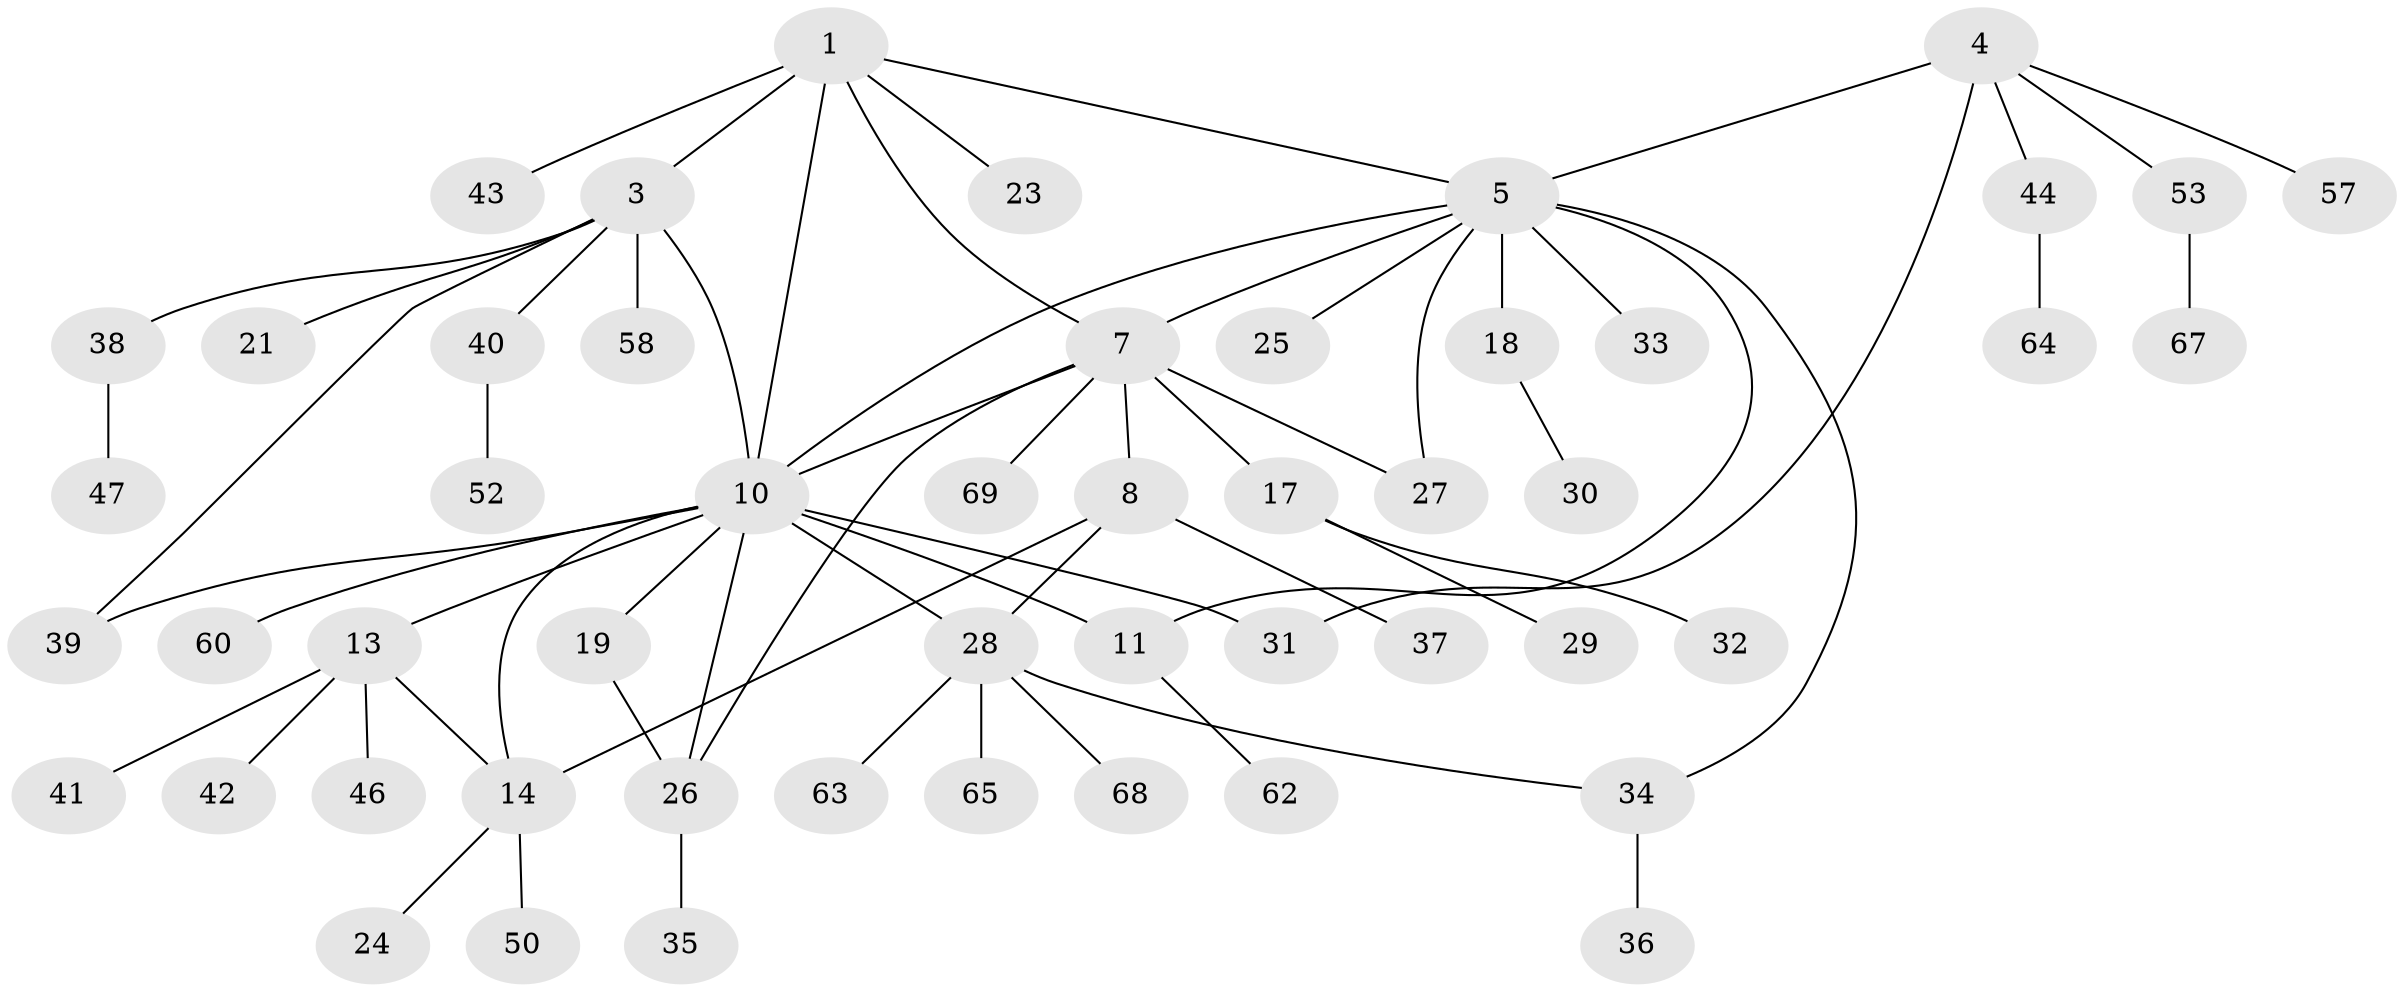 // Generated by graph-tools (version 1.1) at 2025/52/02/27/25 19:52:17]
// undirected, 51 vertices, 64 edges
graph export_dot {
graph [start="1"]
  node [color=gray90,style=filled];
  1 [super="+2"];
  3 [super="+16"];
  4 [super="+54"];
  5 [super="+6"];
  7 [super="+9"];
  8 [super="+22"];
  10 [super="+15"];
  11 [super="+12"];
  13 [super="+56"];
  14 [super="+61"];
  17 [super="+45"];
  18 [super="+20"];
  19;
  21;
  23;
  24;
  25;
  26 [super="+51"];
  27 [super="+66"];
  28 [super="+48"];
  29;
  30;
  31;
  32;
  33 [super="+55"];
  34;
  35 [super="+59"];
  36;
  37;
  38;
  39;
  40 [super="+49"];
  41;
  42;
  43;
  44;
  46;
  47;
  50;
  52;
  53;
  57;
  58;
  60;
  62;
  63;
  64;
  65;
  67;
  68;
  69;
  1 -- 3 [weight=2];
  1 -- 10;
  1 -- 23;
  1 -- 5;
  1 -- 7;
  1 -- 43;
  3 -- 21;
  3 -- 38;
  3 -- 39;
  3 -- 40;
  3 -- 58;
  3 -- 10;
  4 -- 5 [weight=2];
  4 -- 31;
  4 -- 44;
  4 -- 53;
  4 -- 57;
  5 -- 18;
  5 -- 27;
  5 -- 33;
  5 -- 34;
  5 -- 7;
  5 -- 11;
  5 -- 25;
  5 -- 10;
  7 -- 8 [weight=2];
  7 -- 26;
  7 -- 69;
  7 -- 17;
  7 -- 10;
  7 -- 27;
  8 -- 14;
  8 -- 37;
  8 -- 28;
  10 -- 11 [weight=2];
  10 -- 19;
  10 -- 28;
  10 -- 39;
  10 -- 60;
  10 -- 26;
  10 -- 13;
  10 -- 14;
  10 -- 31;
  11 -- 62;
  13 -- 14;
  13 -- 41;
  13 -- 42;
  13 -- 46;
  14 -- 24;
  14 -- 50;
  17 -- 29;
  17 -- 32;
  18 -- 30;
  19 -- 26;
  26 -- 35;
  28 -- 34;
  28 -- 63;
  28 -- 65;
  28 -- 68;
  34 -- 36;
  38 -- 47;
  40 -- 52;
  44 -- 64;
  53 -- 67;
}
